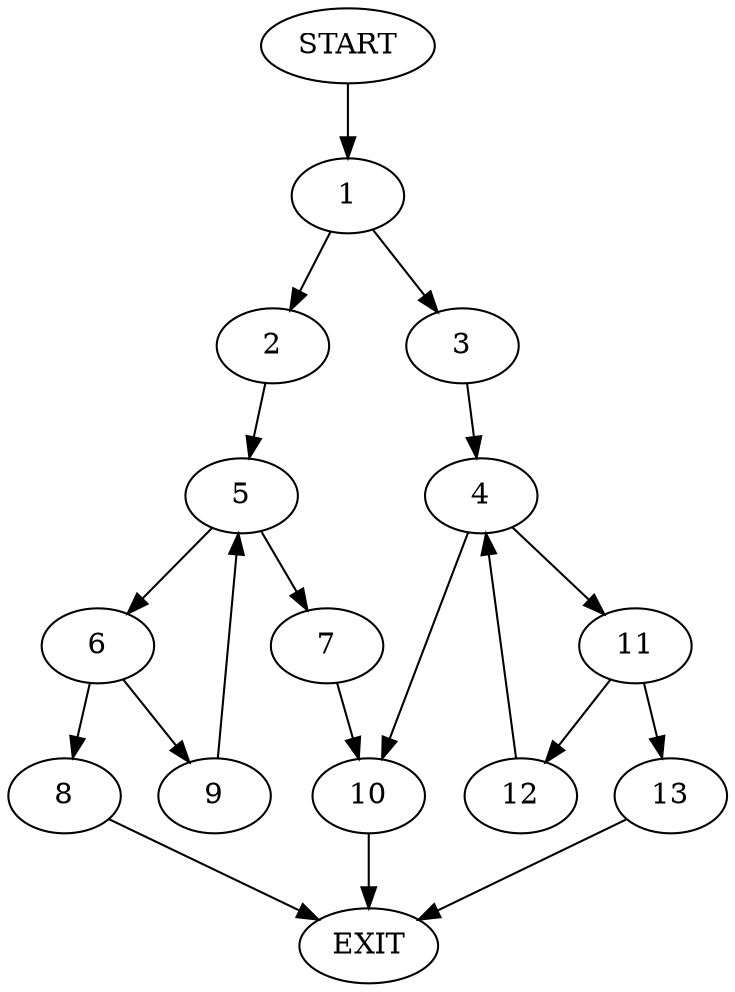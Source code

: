 digraph {
0 [label="START"]
14 [label="EXIT"]
0 -> 1
1 -> 2
1 -> 3
3 -> 4
2 -> 5
5 -> 6
5 -> 7
6 -> 8
6 -> 9
7 -> 10
9 -> 5
8 -> 14
10 -> 14
4 -> 10
4 -> 11
11 -> 12
11 -> 13
13 -> 14
12 -> 4
}
